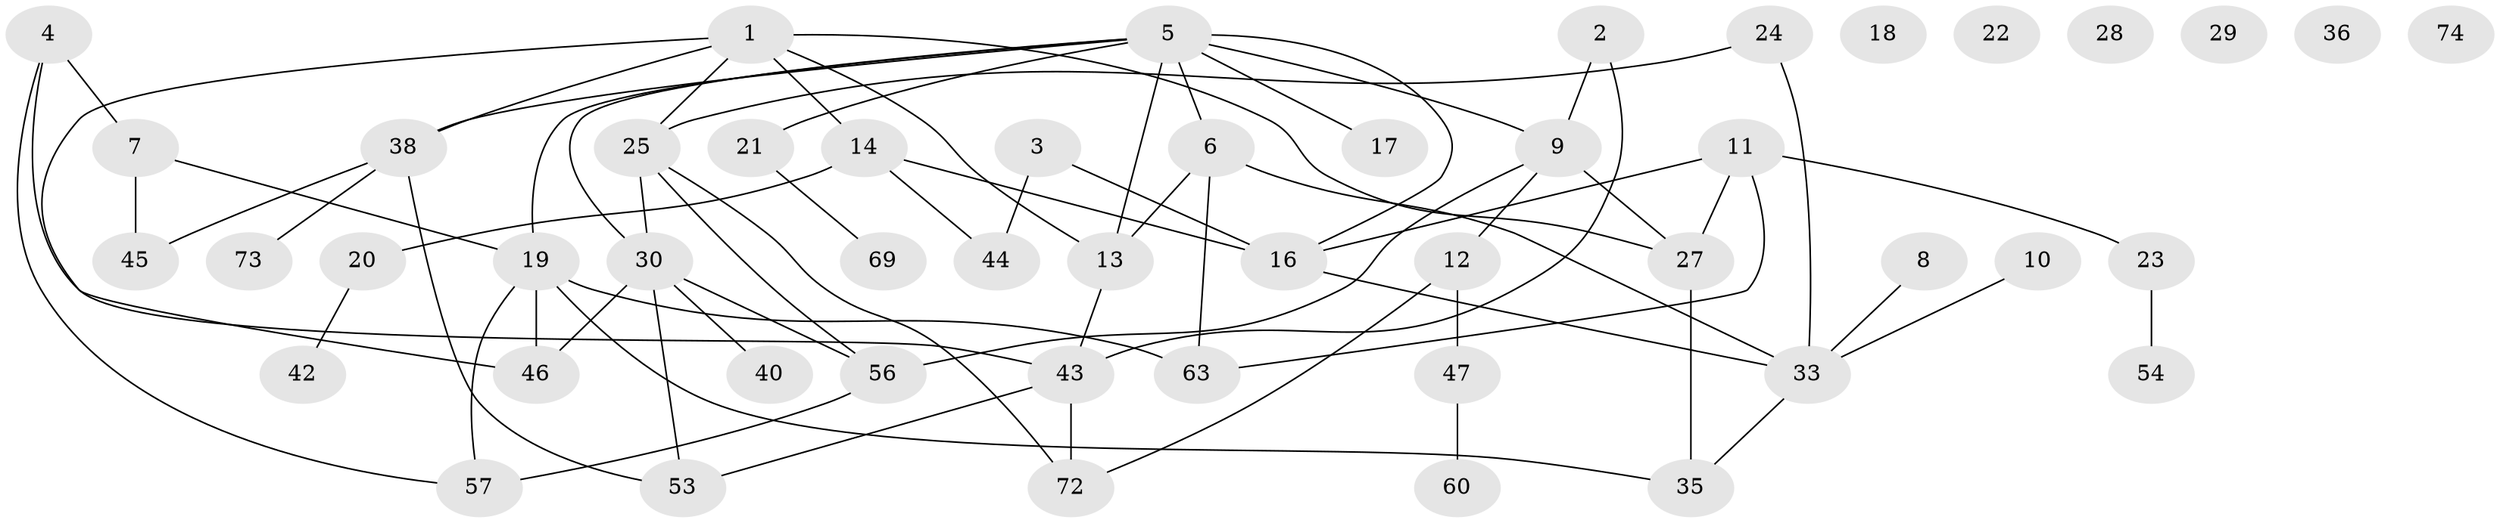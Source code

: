 // Generated by graph-tools (version 1.1) at 2025/23/03/03/25 07:23:25]
// undirected, 49 vertices, 68 edges
graph export_dot {
graph [start="1"]
  node [color=gray90,style=filled];
  1 [super="+32"];
  2;
  3 [super="+64"];
  4 [super="+39"];
  5 [super="+66"];
  6 [super="+48"];
  7 [super="+67"];
  8;
  9 [super="+31"];
  10;
  11 [super="+75"];
  12 [super="+15"];
  13;
  14 [super="+26"];
  16 [super="+58"];
  17;
  18;
  19 [super="+51"];
  20;
  21 [super="+71"];
  22;
  23 [super="+34"];
  24 [super="+50"];
  25 [super="+55"];
  27 [super="+41"];
  28;
  29;
  30 [super="+37"];
  33 [super="+68"];
  35;
  36;
  38 [super="+70"];
  40 [super="+65"];
  42;
  43 [super="+61"];
  44;
  45;
  46 [super="+52"];
  47 [super="+49"];
  53;
  54;
  56 [super="+59"];
  57 [super="+62"];
  60;
  63;
  69;
  72;
  73;
  74;
  1 -- 14;
  1 -- 38;
  1 -- 27;
  1 -- 13;
  1 -- 46;
  1 -- 25;
  2 -- 9;
  2 -- 43;
  3 -- 44;
  3 -- 16;
  4 -- 7;
  4 -- 57;
  4 -- 43;
  5 -- 6;
  5 -- 13;
  5 -- 17;
  5 -- 19;
  5 -- 9 [weight=2];
  5 -- 30;
  5 -- 21;
  5 -- 16;
  5 -- 38;
  6 -- 33;
  6 -- 13;
  6 -- 63;
  7 -- 19;
  7 -- 45;
  8 -- 33;
  9 -- 56;
  9 -- 27;
  9 -- 12;
  10 -- 33;
  11 -- 23;
  11 -- 27;
  11 -- 16;
  11 -- 63;
  12 -- 72;
  12 -- 47;
  13 -- 43;
  14 -- 20;
  14 -- 44;
  14 -- 16;
  16 -- 33;
  19 -- 46;
  19 -- 35;
  19 -- 57;
  19 -- 63;
  20 -- 42;
  21 -- 69;
  23 -- 54;
  24 -- 33;
  24 -- 25;
  25 -- 56;
  25 -- 30;
  25 -- 72;
  27 -- 35;
  30 -- 40;
  30 -- 46;
  30 -- 53;
  30 -- 56;
  33 -- 35;
  38 -- 73;
  38 -- 53;
  38 -- 45;
  43 -- 72;
  43 -- 53;
  47 -- 60;
  56 -- 57 [weight=2];
}
